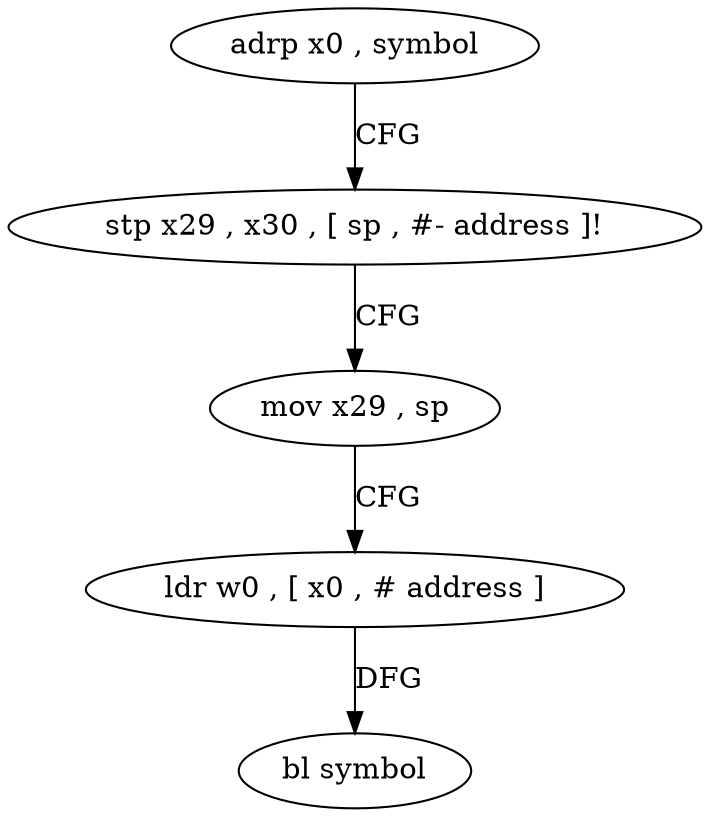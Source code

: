 digraph "func" {
"4391416" [label = "adrp x0 , symbol" ]
"4391420" [label = "stp x29 , x30 , [ sp , #- address ]!" ]
"4391424" [label = "mov x29 , sp" ]
"4391428" [label = "ldr w0 , [ x0 , # address ]" ]
"4391432" [label = "bl symbol" ]
"4391416" -> "4391420" [ label = "CFG" ]
"4391420" -> "4391424" [ label = "CFG" ]
"4391424" -> "4391428" [ label = "CFG" ]
"4391428" -> "4391432" [ label = "DFG" ]
}

